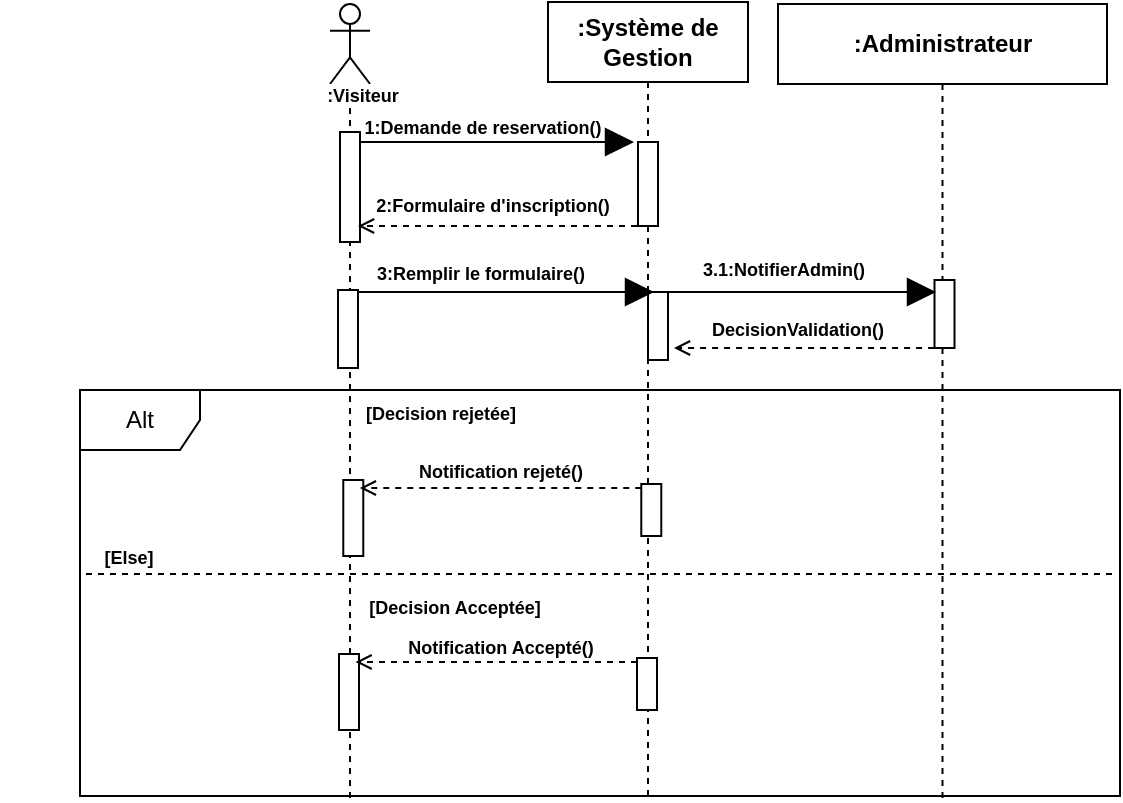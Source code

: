 <mxfile version="26.2.13">
  <diagram name="Page-1" id="2YBvvXClWsGukQMizWep">
    <mxGraphModel dx="718" dy="430" grid="0" gridSize="10" guides="1" tooltips="1" connect="1" arrows="1" fold="1" page="1" pageScale="1" pageWidth="850" pageHeight="1100" math="0" shadow="0">
      <root>
        <mxCell id="0" />
        <mxCell id="1" parent="0" />
        <mxCell id="ajyaEeoIFrPa3JYMastW-1" value="" style="shape=umlLifeline;perimeter=lifelinePerimeter;whiteSpace=wrap;html=1;container=1;dropTarget=0;collapsible=0;recursiveResize=0;outlineConnect=0;portConstraint=eastwest;newEdgeStyle={&quot;curved&quot;:0,&quot;rounded&quot;:0};participant=umlActor;fillColor=light-dark(#FFFFFF,#000000);strokeColor=light-dark(#000000,#000000);" vertex="1" parent="1">
          <mxGeometry x="227" y="85" width="20" height="398" as="geometry" />
        </mxCell>
        <mxCell id="ajyaEeoIFrPa3JYMastW-2" value="" style="html=1;points=[[0,0,0,0,5],[0,1,0,0,-5],[1,0,0,0,5],[1,1,0,0,-5]];perimeter=orthogonalPerimeter;outlineConnect=0;targetShapes=umlLifeline;portConstraint=eastwest;newEdgeStyle={&quot;curved&quot;:0,&quot;rounded&quot;:0};fillColor=light-dark(#FFFFFF,#FFFFFF);strokeColor=light-dark(#000000,#000000);" vertex="1" parent="ajyaEeoIFrPa3JYMastW-1">
          <mxGeometry x="5" y="64" width="10" height="55" as="geometry" />
        </mxCell>
        <mxCell id="ajyaEeoIFrPa3JYMastW-3" value="&lt;b&gt;:Système de Gestion&lt;/b&gt;" style="shape=umlLifeline;perimeter=lifelinePerimeter;whiteSpace=wrap;html=1;container=0;dropTarget=0;collapsible=0;recursiveResize=0;outlineConnect=0;portConstraint=eastwest;newEdgeStyle={&quot;edgeStyle&quot;:&quot;elbowEdgeStyle&quot;,&quot;elbow&quot;:&quot;vertical&quot;,&quot;curved&quot;:0,&quot;rounded&quot;:0};fillColor=light-dark(#FFFFFF, #ffffff);strokeColor=light-dark(#000000,#000000);labelBackgroundColor=none;fontColor=light-dark(#000000,#000000);" vertex="1" parent="1">
          <mxGeometry x="336" y="84" width="100" height="398" as="geometry" />
        </mxCell>
        <mxCell id="ajyaEeoIFrPa3JYMastW-4" value="&lt;span style=&quot;color: rgba(0, 0, 0, 0); font-family: monospace; font-size: 0px; text-align: start;&quot;&gt;%3CmxGraphModel%3E%3Croot%3E%3CmxCell%20id%3D%220%22%2F%3E%3CmxCell%20id%3D%221%22%20parent%3D%220%22%2F%3E%3CmxCell%20id%3D%222%22%20value%3D%22%26lt%3Bb%20style%3D%26quot%3Bfont-size%3A%209px%3B%26quot%3B%26gt%3B%3AVisiteur%2FParticipant%26lt%3B%2Fb%26gt%3B%22%20style%3D%22text%3Bhtml%3D1%3Balign%3Dcenter%3BverticalAlign%3Dmiddle%3BwhiteSpace%3Dwrap%3Brounded%3D0%3BfillColor%3D%23FFFFFF%3B%22%20vertex%3D%221%22%20parent%3D%221%22%3E%3CmxGeometry%20x%3D%22213%22%20y%3D%22122%22%20width%3D%2254%22%20height%3D%2210%22%20as%3D%22geometry%22%2F%3E%3C%2FmxCell%3E%3C%2Froot%3E%3C%2FmxGraphModel%3E&lt;/span&gt;" style="html=1;points=[[0,0,0,0,5],[0,1,0,0,-5],[1,0,0,0,5],[1,1,0,0,-5]];perimeter=orthogonalPerimeter;outlineConnect=0;targetShapes=umlLifeline;portConstraint=eastwest;newEdgeStyle={&quot;curved&quot;:0,&quot;rounded&quot;:0};fillColor=light-dark(#FFFFFF,#FFFFFF);strokeColor=light-dark(#000000,#000000);" vertex="1" parent="ajyaEeoIFrPa3JYMastW-3">
          <mxGeometry x="45" y="70" width="10" height="42" as="geometry" />
        </mxCell>
        <mxCell id="ajyaEeoIFrPa3JYMastW-5" value="" style="endArrow=block;endFill=1;endSize=12;html=1;rounded=0;strokeColor=light-dark(#000000,#000000);exitX=1;exitY=0;exitDx=0;exitDy=5;exitPerimeter=0;" edge="1" parent="1" source="ajyaEeoIFrPa3JYMastW-2">
          <mxGeometry width="160" relative="1" as="geometry">
            <mxPoint x="252" y="156" as="sourcePoint" />
            <mxPoint x="379" y="154" as="targetPoint" />
          </mxGeometry>
        </mxCell>
        <mxCell id="ajyaEeoIFrPa3JYMastW-6" value="&lt;b&gt;:Administrateur&lt;/b&gt;" style="shape=umlLifeline;perimeter=lifelinePerimeter;whiteSpace=wrap;html=1;container=1;dropTarget=0;collapsible=0;recursiveResize=0;outlineConnect=0;portConstraint=eastwest;newEdgeStyle={&quot;curved&quot;:0,&quot;rounded&quot;:0};fillColor=light-dark(#FFFFFF,#FFFFFF);fontColor=light-dark(#000000,#000000);strokeColor=light-dark(#000000,#000000);" vertex="1" parent="1">
          <mxGeometry x="451" y="85" width="164.5" height="397" as="geometry" />
        </mxCell>
        <mxCell id="ajyaEeoIFrPa3JYMastW-8" value="" style="html=1;points=[[0,0,0,0,5],[0,1,0,0,-5],[1,0,0,0,5],[1,1,0,0,-5]];perimeter=orthogonalPerimeter;outlineConnect=0;targetShapes=umlLifeline;portConstraint=eastwest;newEdgeStyle={&quot;curved&quot;:0,&quot;rounded&quot;:0};fillColor=light-dark(#FFFFFF,#FFFFFF);strokeColor=light-dark(#000000,#000000);" vertex="1" parent="ajyaEeoIFrPa3JYMastW-6">
          <mxGeometry x="-70.5" y="327" width="10" height="26" as="geometry" />
        </mxCell>
        <mxCell id="ajyaEeoIFrPa3JYMastW-9" value="" style="html=1;points=[[0,0,0,0,5],[0,1,0,0,-5],[1,0,0,0,5],[1,1,0,0,-5]];perimeter=orthogonalPerimeter;outlineConnect=0;targetShapes=umlLifeline;portConstraint=eastwest;newEdgeStyle={&quot;curved&quot;:0,&quot;rounded&quot;:0};fillColor=light-dark(#FFFFFF,#FFFFFF);strokeColor=light-dark(#000000,#000000);" vertex="1" parent="ajyaEeoIFrPa3JYMastW-6">
          <mxGeometry x="-219.5" y="325" width="10" height="38" as="geometry" />
        </mxCell>
        <mxCell id="ajyaEeoIFrPa3JYMastW-10" value="&lt;b style=&quot;font-size: 9px;&quot;&gt;Notification Accepté()&lt;/b&gt;" style="text;html=1;align=center;verticalAlign=middle;whiteSpace=wrap;rounded=0;" vertex="1" parent="ajyaEeoIFrPa3JYMastW-6">
          <mxGeometry x="-195.58" y="312" width="114.72" height="17" as="geometry" />
        </mxCell>
        <mxCell id="ajyaEeoIFrPa3JYMastW-11" value="" style="endArrow=open;html=1;rounded=0;strokeColor=light-dark(#000000,#000000);dashed=1;strokeWidth=1;endFill=0;entryX=0;entryY=1;entryDx=0;entryDy=0;" edge="1" parent="ajyaEeoIFrPa3JYMastW-6">
          <mxGeometry width="50" height="50" relative="1" as="geometry">
            <mxPoint x="-70.5" y="329" as="sourcePoint" />
            <mxPoint x="-211.22" y="329" as="targetPoint" />
          </mxGeometry>
        </mxCell>
        <mxCell id="ajyaEeoIFrPa3JYMastW-12" value="&lt;span style=&quot;color: rgba(0, 0, 0, 0); font-family: monospace; font-size: 0px; text-align: start;&quot;&gt;%3CmxGraphModel%3E%3Croot%3E%3CmxCell%20id%3D%220%22%2F%3E%3CmxCell%20id%3D%221%22%20parent%3D%220%22%2F%3E%3CmxCell%20id%3D%222%22%20value%3D%22%26lt%3Bb%20style%3D%26quot%3Bfont-size%3A%209px%3B%26quot%3B%26gt%3B%3AVisiteur%2FParticipant%26lt%3B%2Fb%26gt%3B%22%20style%3D%22text%3Bhtml%3D1%3Balign%3Dcenter%3BverticalAlign%3Dmiddle%3BwhiteSpace%3Dwrap%3Brounded%3D0%3BfillColor%3D%23FFFFFF%3B%22%20vertex%3D%221%22%20parent%3D%221%22%3E%3CmxGeometry%20x%3D%22213%22%20y%3D%22122%22%20width%3D%2254%22%20height%3D%2210%22%20as%3D%22geometry%22%2F%3E%3C%2FmxCell%3E%3C%2Froot%3E%3C%2FmxGraphModel%3E&lt;/span&gt;" style="html=1;points=[[0,0,0,0,5],[0,1,0,0,-5],[1,0,0,0,5],[1,1,0,0,-5]];perimeter=orthogonalPerimeter;outlineConnect=0;targetShapes=umlLifeline;portConstraint=eastwest;newEdgeStyle={&quot;curved&quot;:0,&quot;rounded&quot;:0};fillColor=light-dark(#FFFFFF,#FFFFFF);strokeColor=light-dark(#000000,#000000);" vertex="1" parent="ajyaEeoIFrPa3JYMastW-6">
          <mxGeometry x="78.25" y="138" width="10" height="34" as="geometry" />
        </mxCell>
        <mxCell id="ajyaEeoIFrPa3JYMastW-13" value="&lt;font style=&quot;color: light-dark(rgb(0, 0, 0), rgb(0, 0, 0)); font-size: 9px;&quot;&gt;&lt;b style=&quot;&quot;&gt;DecisionValidation()&lt;/b&gt;&lt;/font&gt;" style="text;html=1;align=center;verticalAlign=middle;whiteSpace=wrap;rounded=0;" vertex="1" parent="ajyaEeoIFrPa3JYMastW-6">
          <mxGeometry x="-49" y="151" width="118" height="22" as="geometry" />
        </mxCell>
        <mxCell id="ajyaEeoIFrPa3JYMastW-14" style="edgeStyle=orthogonalEdgeStyle;rounded=0;orthogonalLoop=1;jettySize=auto;html=1;exitX=0.5;exitY=1;exitDx=0;exitDy=0;" edge="1" parent="ajyaEeoIFrPa3JYMastW-6">
          <mxGeometry relative="1" as="geometry">
            <mxPoint x="3" y="140" as="sourcePoint" />
            <mxPoint x="3" y="140" as="targetPoint" />
          </mxGeometry>
        </mxCell>
        <mxCell id="ajyaEeoIFrPa3JYMastW-15" value="&lt;font style=&quot;color: light-dark(rgb(0, 0, 0), rgb(0, 0, 0)); font-size: 9px;&quot;&gt;&lt;b style=&quot;&quot;&gt;1:Demande de reservation()&lt;/b&gt;&lt;/font&gt;" style="text;html=1;align=center;verticalAlign=middle;whiteSpace=wrap;rounded=0;" vertex="1" parent="1">
          <mxGeometry x="239" y="135" width="129" height="22" as="geometry" />
        </mxCell>
        <mxCell id="ajyaEeoIFrPa3JYMastW-16" value="" style="endArrow=block;endFill=1;endSize=12;html=1;rounded=0;strokeColor=light-dark(#000000,#000000);" edge="1" parent="1">
          <mxGeometry width="160" relative="1" as="geometry">
            <mxPoint x="395" y="229" as="sourcePoint" />
            <mxPoint x="530" y="229" as="targetPoint" />
          </mxGeometry>
        </mxCell>
        <mxCell id="ajyaEeoIFrPa3JYMastW-17" value="&lt;font style=&quot;color: light-dark(rgb(0, 0, 0), rgb(0, 0, 0)); font-size: 9px;&quot;&gt;&lt;b style=&quot;&quot;&gt;3.1:NotifierAdmin()&lt;/b&gt;&lt;/font&gt;" style="text;html=1;align=center;verticalAlign=middle;whiteSpace=wrap;rounded=0;" vertex="1" parent="1">
          <mxGeometry x="395" y="206" width="118" height="22" as="geometry" />
        </mxCell>
        <mxCell id="ajyaEeoIFrPa3JYMastW-18" value="" style="endArrow=open;html=1;rounded=0;strokeColor=light-dark(#000000,#000000);dashed=1;strokeWidth=1;endFill=0;" edge="1" parent="1">
          <mxGeometry width="50" height="50" relative="1" as="geometry">
            <mxPoint x="535.05" y="257" as="sourcePoint" />
            <mxPoint x="398.997" y="257" as="targetPoint" />
          </mxGeometry>
        </mxCell>
        <mxCell id="ajyaEeoIFrPa3JYMastW-19" value="&lt;b style=&quot;font-size: 9px;&quot;&gt;:Visiteur&lt;/b&gt;" style="text;html=1;align=center;verticalAlign=middle;whiteSpace=wrap;rounded=0;fillColor=#FFFFFF;" vertex="1" parent="1">
          <mxGeometry x="191" y="125" width="105" height="10" as="geometry" />
        </mxCell>
        <mxCell id="ajyaEeoIFrPa3JYMastW-20" value="" style="endArrow=open;html=1;rounded=0;strokeColor=light-dark(#000000,#000000);dashed=1;strokeWidth=1;endFill=0;" edge="1" parent="1">
          <mxGeometry width="50" height="50" relative="1" as="geometry">
            <mxPoint x="380.5" y="196" as="sourcePoint" />
            <mxPoint x="241" y="196" as="targetPoint" />
          </mxGeometry>
        </mxCell>
        <mxCell id="ajyaEeoIFrPa3JYMastW-21" value="&lt;font style=&quot;color: light-dark(rgb(0, 0, 0), rgb(0, 0, 0)); font-size: 9px;&quot;&gt;&lt;b&gt;2:Formulaire d&#39;inscription()&lt;/b&gt;&lt;/font&gt;" style="text;html=1;align=center;verticalAlign=middle;whiteSpace=wrap;rounded=0;" vertex="1" parent="1">
          <mxGeometry x="246" y="174" width="125" height="22" as="geometry" />
        </mxCell>
        <mxCell id="ajyaEeoIFrPa3JYMastW-22" value="&lt;font style=&quot;color: light-dark(rgb(0, 0, 0), rgb(0, 0, 0)); font-size: 9px;&quot;&gt;&lt;b style=&quot;&quot;&gt;[Decision Acceptée]&lt;/b&gt;&lt;/font&gt;" style="text;html=1;align=center;verticalAlign=middle;whiteSpace=wrap;rounded=0;" vertex="1" parent="1">
          <mxGeometry x="225" y="375" width="129" height="22" as="geometry" />
        </mxCell>
        <mxCell id="ajyaEeoIFrPa3JYMastW-23" value="Alt" style="shape=umlFrame;whiteSpace=wrap;html=1;pointerEvents=0;" vertex="1" parent="1">
          <mxGeometry x="102" y="278" width="520" height="203" as="geometry" />
        </mxCell>
        <mxCell id="ajyaEeoIFrPa3JYMastW-24" value="&lt;font style=&quot;color: light-dark(rgb(0, 0, 0), rgb(0, 0, 0)); font-size: 9px;&quot;&gt;&lt;b&gt;3:Remplir le formulaire()&lt;/b&gt;&lt;/font&gt;" style="text;html=1;align=center;verticalAlign=middle;whiteSpace=wrap;rounded=0;" vertex="1" parent="1">
          <mxGeometry x="244.92" y="210" width="114.72" height="17" as="geometry" />
        </mxCell>
        <mxCell id="ajyaEeoIFrPa3JYMastW-25" value="&lt;font style=&quot;color: light-dark(rgb(0, 0, 0), rgb(0, 0, 0)); font-size: 9px;&quot;&gt;&lt;b style=&quot;&quot;&gt;[Decision rejetée]&lt;/b&gt;&lt;/font&gt;" style="text;html=1;align=center;verticalAlign=middle;whiteSpace=wrap;rounded=0;" vertex="1" parent="1">
          <mxGeometry x="218" y="278" width="129" height="22" as="geometry" />
        </mxCell>
        <mxCell id="ajyaEeoIFrPa3JYMastW-26" value="" style="html=1;points=[[0,0,0,0,5],[0,1,0,0,-5],[1,0,0,0,5],[1,1,0,0,-5]];perimeter=orthogonalPerimeter;outlineConnect=0;targetShapes=umlLifeline;portConstraint=eastwest;newEdgeStyle={&quot;curved&quot;:0,&quot;rounded&quot;:0};fillColor=light-dark(#FFFFFF,#FFFFFF);strokeColor=light-dark(#000000,#000000);" vertex="1" parent="1">
          <mxGeometry x="386" y="229" width="10" height="34" as="geometry" />
        </mxCell>
        <mxCell id="ajyaEeoIFrPa3JYMastW-27" value="" style="endArrow=block;endFill=1;endSize=12;html=1;rounded=0;strokeColor=light-dark(#000000,#000000);" edge="1" parent="1">
          <mxGeometry width="160" relative="1" as="geometry">
            <mxPoint x="240" y="229" as="sourcePoint" />
            <mxPoint x="389" y="229" as="targetPoint" />
          </mxGeometry>
        </mxCell>
        <mxCell id="ajyaEeoIFrPa3JYMastW-28" value="" style="html=1;points=[[0,0,0,0,5],[0,1,0,0,-5],[1,0,0,0,5],[1,1,0,0,-5]];perimeter=orthogonalPerimeter;outlineConnect=0;targetShapes=umlLifeline;portConstraint=eastwest;newEdgeStyle={&quot;curved&quot;:0,&quot;rounded&quot;:0};fillColor=light-dark(#FFFFFF,#FFFFFF);strokeColor=light-dark(#000000,#000000);" vertex="1" parent="1">
          <mxGeometry x="231" y="228" width="10" height="39" as="geometry" />
        </mxCell>
        <mxCell id="ajyaEeoIFrPa3JYMastW-29" value="" style="html=1;points=[[0,0,0,0,5],[0,1,0,0,-5],[1,0,0,0,5],[1,1,0,0,-5]];perimeter=orthogonalPerimeter;outlineConnect=0;targetShapes=umlLifeline;portConstraint=eastwest;newEdgeStyle={&quot;curved&quot;:0,&quot;rounded&quot;:0};fillColor=light-dark(#FFFFFF,#FFFFFF);strokeColor=light-dark(#000000,#000000);" vertex="1" parent="1">
          <mxGeometry x="382.64" y="325" width="10" height="26" as="geometry" />
        </mxCell>
        <mxCell id="ajyaEeoIFrPa3JYMastW-30" value="" style="html=1;points=[[0,0,0,0,5],[0,1,0,0,-5],[1,0,0,0,5],[1,1,0,0,-5]];perimeter=orthogonalPerimeter;outlineConnect=0;targetShapes=umlLifeline;portConstraint=eastwest;newEdgeStyle={&quot;curved&quot;:0,&quot;rounded&quot;:0};fillColor=light-dark(#FFFFFF,#FFFFFF);strokeColor=light-dark(#000000,#000000);" vertex="1" parent="1">
          <mxGeometry x="233.64" y="323" width="10" height="38" as="geometry" />
        </mxCell>
        <mxCell id="ajyaEeoIFrPa3JYMastW-31" value="" style="endArrow=open;html=1;rounded=0;strokeColor=light-dark(#000000,#000000);dashed=1;strokeWidth=1;endFill=0;entryX=0;entryY=1;entryDx=0;entryDy=0;" edge="1" parent="1">
          <mxGeometry width="50" height="50" relative="1" as="geometry">
            <mxPoint x="382.64" y="327" as="sourcePoint" />
            <mxPoint x="241.92" y="327" as="targetPoint" />
          </mxGeometry>
        </mxCell>
        <mxCell id="ajyaEeoIFrPa3JYMastW-32" value="&lt;font style=&quot;color: light-dark(rgb(0, 0, 0), rgb(0, 0, 0)); font-size: 9px;&quot;&gt;&lt;b style=&quot;&quot;&gt;Notification rejeté()&lt;/b&gt;&lt;/font&gt;" style="text;html=1;align=center;verticalAlign=middle;whiteSpace=wrap;rounded=0;" vertex="1" parent="1">
          <mxGeometry x="255.28" y="306" width="114.72" height="24" as="geometry" />
        </mxCell>
        <mxCell id="ajyaEeoIFrPa3JYMastW-35" value="" style="line;strokeWidth=1;fillColor=none;align=left;verticalAlign=middle;spacingTop=-1;spacingLeft=3;spacingRight=3;rotatable=0;labelPosition=right;points=[];portConstraint=eastwest;strokeColor=inherit;dashed=1;" vertex="1" parent="1">
          <mxGeometry x="105" y="366" width="516" height="8" as="geometry" />
        </mxCell>
        <mxCell id="ajyaEeoIFrPa3JYMastW-36" value="&lt;font style=&quot;color: light-dark(rgb(0, 0, 0), rgb(0, 0, 0)); font-size: 9px;&quot;&gt;&lt;b style=&quot;&quot;&gt;[Else]&lt;/b&gt;&lt;/font&gt;" style="text;html=1;align=center;verticalAlign=middle;whiteSpace=wrap;rounded=0;" vertex="1" parent="1">
          <mxGeometry x="62.0" y="350" width="129" height="22" as="geometry" />
        </mxCell>
      </root>
    </mxGraphModel>
  </diagram>
</mxfile>
